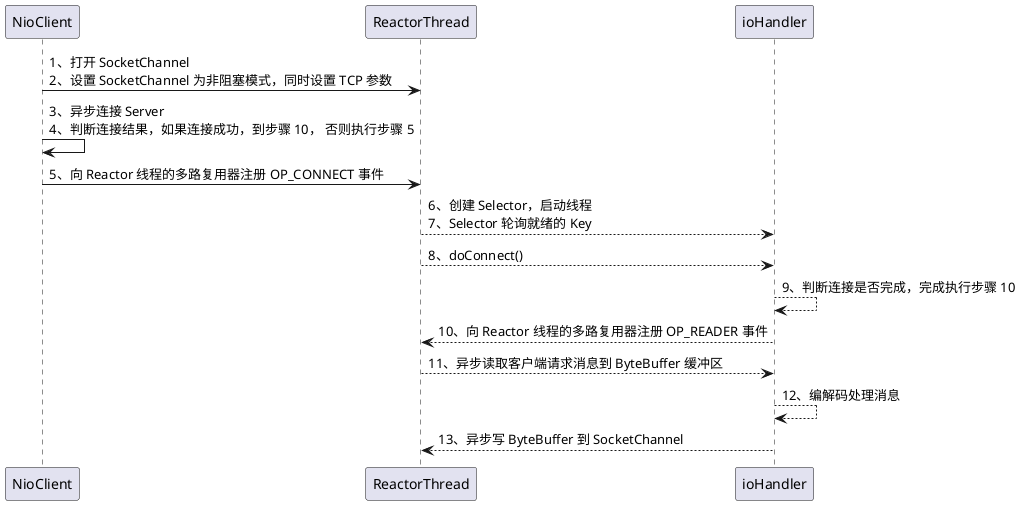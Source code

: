 @startuml
NioClient -> ReactorThread: 1、打开 SocketChannel \n2、设置 SocketChannel 为非阻塞模式，同时设置 TCP 参数
NioClient -> NioClient: 3、异步连接 Server \n4、判断连接结果，如果连接成功，到步骤 10， 否则执行步骤 5
NioClient -> ReactorThread: 5、向 Reactor 线程的多路复用器注册 OP_CONNECT 事件
ReactorThread --> ioHandler: 6、创建 Selector，启动线程 \n7、Selector 轮询就绪的 Key
ReactorThread --> ioHandler: 8、doConnect()
ioHandler --> ioHandler: 9、判断连接是否完成，完成执行步骤 10
ReactorThread <-- ioHandler: 10、向 Reactor 线程的多路复用器注册 OP_READER 事件
ReactorThread --> ioHandler: 11、异步读取客户端请求消息到 ByteBuffer 缓冲区
ioHandler --> ioHandler: 12、编解码处理消息
ReactorThread <-- ioHandler: 13、异步写 ByteBuffer 到 SocketChannel

@enduml